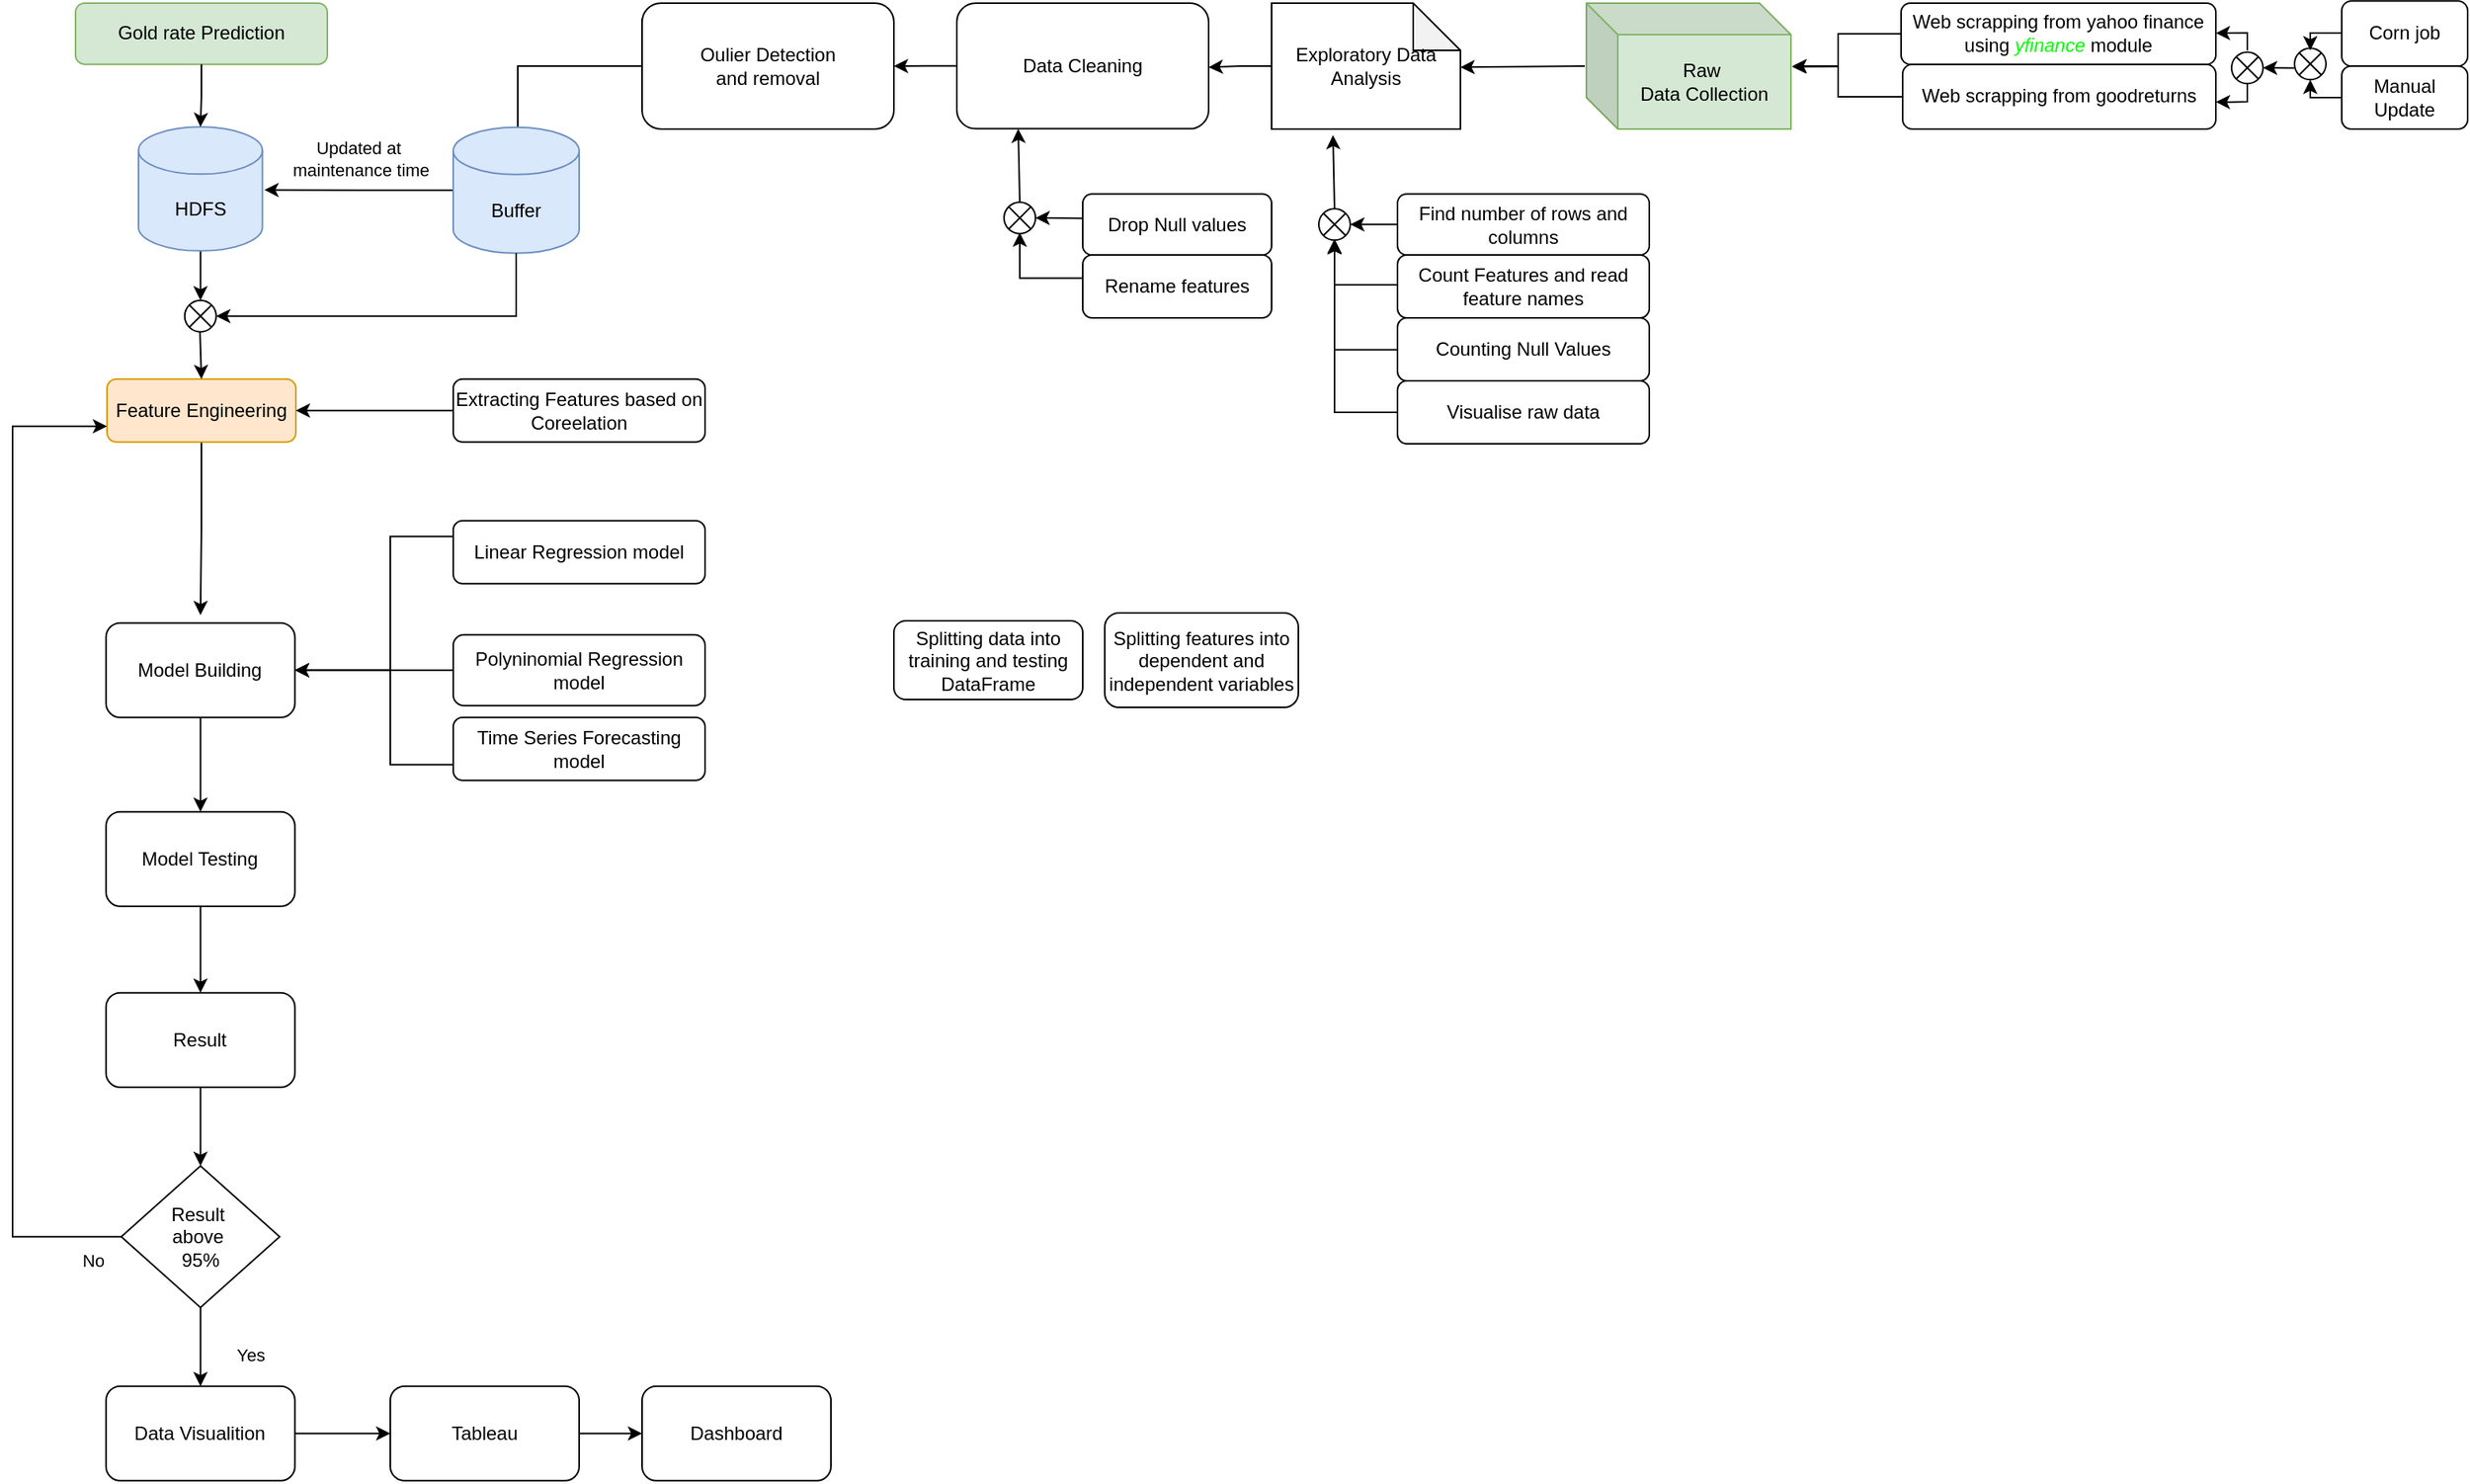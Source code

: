 <mxfile version="24.1.0" type="device">
  <diagram id="C5RBs43oDa-KdzZeNtuy" name="Page-1">
    <mxGraphModel dx="1381" dy="843" grid="1" gridSize="10" guides="1" tooltips="1" connect="1" arrows="1" fold="1" page="1" pageScale="1" pageWidth="827" pageHeight="1169" math="0" shadow="0">
      <root>
        <mxCell id="WIyWlLk6GJQsqaUBKTNV-0" />
        <mxCell id="WIyWlLk6GJQsqaUBKTNV-1" parent="WIyWlLk6GJQsqaUBKTNV-0" />
        <mxCell id="WIyWlLk6GJQsqaUBKTNV-3" value="Gold rate Prediction" style="rounded=1;whiteSpace=wrap;html=1;fontSize=12;glass=0;strokeWidth=1;shadow=0;fillColor=#d5e8d4;strokeColor=#82b366;" parent="WIyWlLk6GJQsqaUBKTNV-1" vertex="1">
          <mxGeometry x="80" y="40" width="160" height="38.87" as="geometry" />
        </mxCell>
        <mxCell id="WIyWlLk6GJQsqaUBKTNV-7" value="Web scrapping from&amp;nbsp;goodreturns" style="rounded=1;whiteSpace=wrap;html=1;fontSize=12;glass=0;strokeWidth=1;shadow=0;" parent="WIyWlLk6GJQsqaUBKTNV-1" vertex="1">
          <mxGeometry x="1241" y="78.88" width="199" height="41.12" as="geometry" />
        </mxCell>
        <mxCell id="45z9xxaqDZyugBGw1FdU-0" value="Web scrapping from yahoo finance using &lt;i&gt;&lt;font color=&quot;#00ff00&quot;&gt;yfinance&lt;/font&gt;&lt;/i&gt; module" style="rounded=1;whiteSpace=wrap;html=1;fontSize=12;glass=0;strokeWidth=1;shadow=0;" parent="WIyWlLk6GJQsqaUBKTNV-1" vertex="1">
          <mxGeometry x="1240" y="40" width="200" height="38.88" as="geometry" />
        </mxCell>
        <mxCell id="Lx_zCy60t3WamO-s119S-2" value="Raw&amp;nbsp;&lt;div&gt;Data Collection&lt;/div&gt;" style="shape=cube;whiteSpace=wrap;html=1;boundedLbl=1;backgroundOutline=1;darkOpacity=0.05;darkOpacity2=0.1;fillColor=#d5e8d4;strokeColor=#82b366;" parent="WIyWlLk6GJQsqaUBKTNV-1" vertex="1">
          <mxGeometry x="1040" y="40" width="130" height="80" as="geometry" />
        </mxCell>
        <mxCell id="f_Z9OUIoh-oaUNwtWdXr-1" style="edgeStyle=orthogonalEdgeStyle;rounded=0;orthogonalLoop=1;jettySize=auto;html=1;entryX=1;entryY=0.51;entryDx=0;entryDy=0;entryPerimeter=0;" parent="WIyWlLk6GJQsqaUBKTNV-1" source="Lx_zCy60t3WamO-s119S-3" target="Lx_zCy60t3WamO-s119S-6" edge="1">
          <mxGeometry relative="1" as="geometry">
            <mxPoint x="680" y="283.75" as="targetPoint" />
          </mxGeometry>
        </mxCell>
        <mxCell id="Lx_zCy60t3WamO-s119S-3" value="Exploratory Data Analysis" style="shape=note;whiteSpace=wrap;html=1;backgroundOutline=1;darkOpacity=0.05;" parent="WIyWlLk6GJQsqaUBKTNV-1" vertex="1">
          <mxGeometry x="840" y="40" width="120" height="80" as="geometry" />
        </mxCell>
        <mxCell id="f_Z9OUIoh-oaUNwtWdXr-3" style="edgeStyle=orthogonalEdgeStyle;rounded=0;orthogonalLoop=1;jettySize=auto;html=1;entryX=0.5;entryY=0;entryDx=0;entryDy=0;entryPerimeter=0;" parent="WIyWlLk6GJQsqaUBKTNV-1" source="Lx_zCy60t3WamO-s119S-4" target="fINDWyjsBGiu346TCF-v-44" edge="1">
          <mxGeometry relative="1" as="geometry">
            <mxPoint x="157.035" y="218.87" as="targetPoint" />
          </mxGeometry>
        </mxCell>
        <mxCell id="Lx_zCy60t3WamO-s119S-4" value="HDFS" style="shape=cylinder3;whiteSpace=wrap;html=1;boundedLbl=1;backgroundOutline=1;size=15;fillColor=#dae8fc;strokeColor=#6c8ebf;" parent="WIyWlLk6GJQsqaUBKTNV-1" vertex="1">
          <mxGeometry x="120" y="118.68" width="78.75" height="78.75" as="geometry" />
        </mxCell>
        <mxCell id="Lx_zCy60t3WamO-s119S-6" value="Data Cleaning" style="rounded=1;whiteSpace=wrap;html=1;" parent="WIyWlLk6GJQsqaUBKTNV-1" vertex="1">
          <mxGeometry x="640" y="40" width="160" height="79.81" as="geometry" />
        </mxCell>
        <mxCell id="f_Z9OUIoh-oaUNwtWdXr-5" style="edgeStyle=orthogonalEdgeStyle;rounded=0;orthogonalLoop=1;jettySize=auto;html=1;" parent="WIyWlLk6GJQsqaUBKTNV-1" source="Lx_zCy60t3WamO-s119S-7" edge="1">
          <mxGeometry relative="1" as="geometry">
            <mxPoint x="159.38" y="428.87" as="targetPoint" />
          </mxGeometry>
        </mxCell>
        <mxCell id="Lx_zCy60t3WamO-s119S-7" value="Feature Engineering" style="rounded=1;whiteSpace=wrap;html=1;fillColor=#ffe6cc;strokeColor=#d79b00;" parent="WIyWlLk6GJQsqaUBKTNV-1" vertex="1">
          <mxGeometry x="100" y="278.87" width="120" height="40" as="geometry" />
        </mxCell>
        <mxCell id="207AoXYVHsI5x0lg2Cva-0" style="edgeStyle=orthogonalEdgeStyle;rounded=0;orthogonalLoop=1;jettySize=auto;html=1;entryX=0.5;entryY=0;entryDx=0;entryDy=0;" parent="WIyWlLk6GJQsqaUBKTNV-1" source="Lx_zCy60t3WamO-s119S-8" target="Lx_zCy60t3WamO-s119S-12" edge="1">
          <mxGeometry relative="1" as="geometry" />
        </mxCell>
        <mxCell id="Lx_zCy60t3WamO-s119S-8" value="Model Building" style="rounded=1;whiteSpace=wrap;html=1;" parent="WIyWlLk6GJQsqaUBKTNV-1" vertex="1">
          <mxGeometry x="99.38" y="433.87" width="120" height="60" as="geometry" />
        </mxCell>
        <mxCell id="f_Z9OUIoh-oaUNwtWdXr-6" style="edgeStyle=orthogonalEdgeStyle;rounded=0;orthogonalLoop=1;jettySize=auto;html=1;entryX=1;entryY=0.5;entryDx=0;entryDy=0;" parent="WIyWlLk6GJQsqaUBKTNV-1" source="Lx_zCy60t3WamO-s119S-9" target="Lx_zCy60t3WamO-s119S-8" edge="1">
          <mxGeometry relative="1" as="geometry">
            <Array as="points">
              <mxPoint x="280" y="378.87" />
              <mxPoint x="280" y="463.87" />
            </Array>
          </mxGeometry>
        </mxCell>
        <mxCell id="Lx_zCy60t3WamO-s119S-9" value="Linear Regression model" style="rounded=1;whiteSpace=wrap;html=1;" parent="WIyWlLk6GJQsqaUBKTNV-1" vertex="1">
          <mxGeometry x="320" y="368.87" width="160" height="40" as="geometry" />
        </mxCell>
        <mxCell id="f_Z9OUIoh-oaUNwtWdXr-8" style="edgeStyle=orthogonalEdgeStyle;rounded=0;orthogonalLoop=1;jettySize=auto;html=1;entryX=1;entryY=0.5;entryDx=0;entryDy=0;" parent="WIyWlLk6GJQsqaUBKTNV-1" source="Lx_zCy60t3WamO-s119S-10" target="Lx_zCy60t3WamO-s119S-8" edge="1">
          <mxGeometry relative="1" as="geometry" />
        </mxCell>
        <mxCell id="Lx_zCy60t3WamO-s119S-10" value="Polyninomial Regression model" style="rounded=1;whiteSpace=wrap;html=1;" parent="WIyWlLk6GJQsqaUBKTNV-1" vertex="1">
          <mxGeometry x="320" y="441.37" width="160" height="45" as="geometry" />
        </mxCell>
        <mxCell id="f_Z9OUIoh-oaUNwtWdXr-9" style="edgeStyle=orthogonalEdgeStyle;rounded=0;orthogonalLoop=1;jettySize=auto;html=1;entryX=1;entryY=0.5;entryDx=0;entryDy=0;" parent="WIyWlLk6GJQsqaUBKTNV-1" source="Lx_zCy60t3WamO-s119S-11" target="Lx_zCy60t3WamO-s119S-8" edge="1">
          <mxGeometry relative="1" as="geometry">
            <Array as="points">
              <mxPoint x="280" y="523.87" />
              <mxPoint x="280" y="463.87" />
            </Array>
          </mxGeometry>
        </mxCell>
        <mxCell id="Lx_zCy60t3WamO-s119S-11" value="Time Series F&lt;span style=&quot;background-color: initial;&quot;&gt;orecasting model&lt;/span&gt;" style="rounded=1;whiteSpace=wrap;html=1;" parent="WIyWlLk6GJQsqaUBKTNV-1" vertex="1">
          <mxGeometry x="320" y="493.87" width="160" height="40" as="geometry" />
        </mxCell>
        <mxCell id="207AoXYVHsI5x0lg2Cva-2" style="edgeStyle=orthogonalEdgeStyle;rounded=0;orthogonalLoop=1;jettySize=auto;html=1;entryX=0.5;entryY=0;entryDx=0;entryDy=0;" parent="WIyWlLk6GJQsqaUBKTNV-1" source="Lx_zCy60t3WamO-s119S-12" target="Lx_zCy60t3WamO-s119S-13" edge="1">
          <mxGeometry relative="1" as="geometry" />
        </mxCell>
        <mxCell id="Lx_zCy60t3WamO-s119S-12" value="Model Testing" style="rounded=1;whiteSpace=wrap;html=1;" parent="WIyWlLk6GJQsqaUBKTNV-1" vertex="1">
          <mxGeometry x="99.38" y="553.87" width="120" height="60" as="geometry" />
        </mxCell>
        <mxCell id="207AoXYVHsI5x0lg2Cva-3" style="edgeStyle=orthogonalEdgeStyle;rounded=0;orthogonalLoop=1;jettySize=auto;html=1;entryX=0.5;entryY=0;entryDx=0;entryDy=0;" parent="WIyWlLk6GJQsqaUBKTNV-1" source="Lx_zCy60t3WamO-s119S-13" target="Lx_zCy60t3WamO-s119S-14" edge="1">
          <mxGeometry relative="1" as="geometry" />
        </mxCell>
        <mxCell id="Lx_zCy60t3WamO-s119S-13" value="Result" style="rounded=1;whiteSpace=wrap;html=1;" parent="WIyWlLk6GJQsqaUBKTNV-1" vertex="1">
          <mxGeometry x="99.38" y="668.87" width="120" height="60" as="geometry" />
        </mxCell>
        <mxCell id="207AoXYVHsI5x0lg2Cva-4" style="edgeStyle=orthogonalEdgeStyle;rounded=0;orthogonalLoop=1;jettySize=auto;html=1;entryX=0.5;entryY=0;entryDx=0;entryDy=0;" parent="WIyWlLk6GJQsqaUBKTNV-1" source="Lx_zCy60t3WamO-s119S-14" target="Lx_zCy60t3WamO-s119S-15" edge="1">
          <mxGeometry relative="1" as="geometry" />
        </mxCell>
        <mxCell id="207AoXYVHsI5x0lg2Cva-9" value="No" style="edgeLabel;html=1;align=center;verticalAlign=middle;resizable=0;points=[];" parent="207AoXYVHsI5x0lg2Cva-4" vertex="1" connectable="0">
          <mxGeometry x="-0.096" y="-1" relative="1" as="geometry">
            <mxPoint x="-68" y="-53" as="offset" />
          </mxGeometry>
        </mxCell>
        <mxCell id="207AoXYVHsI5x0lg2Cva-6" style="edgeStyle=orthogonalEdgeStyle;rounded=0;orthogonalLoop=1;jettySize=auto;html=1;" parent="WIyWlLk6GJQsqaUBKTNV-1" edge="1">
          <mxGeometry relative="1" as="geometry">
            <Array as="points">
              <mxPoint x="40" y="824" />
              <mxPoint x="40" y="309" />
            </Array>
            <mxPoint x="119.07" y="823.87" as="sourcePoint" />
            <mxPoint x="100" y="308.87" as="targetPoint" />
          </mxGeometry>
        </mxCell>
        <mxCell id="Lx_zCy60t3WamO-s119S-14" value="Result&amp;nbsp;&lt;div&gt;above&amp;nbsp;&lt;/div&gt;&lt;div&gt;95%&lt;/div&gt;" style="rhombus;whiteSpace=wrap;html=1;" parent="WIyWlLk6GJQsqaUBKTNV-1" vertex="1">
          <mxGeometry x="109.07" y="778.87" width="100.62" height="90" as="geometry" />
        </mxCell>
        <mxCell id="fINDWyjsBGiu346TCF-v-46" style="edgeStyle=orthogonalEdgeStyle;rounded=0;orthogonalLoop=1;jettySize=auto;html=1;exitX=1;exitY=0.5;exitDx=0;exitDy=0;entryX=0;entryY=0.5;entryDx=0;entryDy=0;" parent="WIyWlLk6GJQsqaUBKTNV-1" source="Lx_zCy60t3WamO-s119S-15" target="Bs1DXFhn0Ka5rFbyzfk1-0" edge="1">
          <mxGeometry relative="1" as="geometry" />
        </mxCell>
        <mxCell id="Lx_zCy60t3WamO-s119S-15" value="Data Visualition" style="rounded=1;whiteSpace=wrap;html=1;" parent="WIyWlLk6GJQsqaUBKTNV-1" vertex="1">
          <mxGeometry x="99.38" y="918.87" width="120" height="60" as="geometry" />
        </mxCell>
        <mxCell id="Lx_zCy60t3WamO-s119S-16" value="Dashboard" style="rounded=1;whiteSpace=wrap;html=1;" parent="WIyWlLk6GJQsqaUBKTNV-1" vertex="1">
          <mxGeometry x="440" y="918.87" width="120" height="60" as="geometry" />
        </mxCell>
        <mxCell id="fINDWyjsBGiu346TCF-v-47" style="edgeStyle=orthogonalEdgeStyle;rounded=0;orthogonalLoop=1;jettySize=auto;html=1;exitX=1;exitY=0.5;exitDx=0;exitDy=0;" parent="WIyWlLk6GJQsqaUBKTNV-1" source="Bs1DXFhn0Ka5rFbyzfk1-0" target="Lx_zCy60t3WamO-s119S-16" edge="1">
          <mxGeometry relative="1" as="geometry" />
        </mxCell>
        <mxCell id="Bs1DXFhn0Ka5rFbyzfk1-0" value="Tableau" style="rounded=1;whiteSpace=wrap;html=1;" parent="WIyWlLk6GJQsqaUBKTNV-1" vertex="1">
          <mxGeometry x="280" y="918.87" width="120" height="60" as="geometry" />
        </mxCell>
        <mxCell id="f_Z9OUIoh-oaUNwtWdXr-2" style="edgeStyle=orthogonalEdgeStyle;rounded=0;orthogonalLoop=1;jettySize=auto;html=1;entryX=1;entryY=0.5;entryDx=0;entryDy=0;entryPerimeter=0;" parent="WIyWlLk6GJQsqaUBKTNV-1" edge="1">
          <mxGeometry relative="1" as="geometry">
            <mxPoint x="440" y="50" as="sourcePoint" />
            <mxPoint x="360" y="130" as="targetPoint" />
            <Array as="points">
              <mxPoint x="440" y="80" />
              <mxPoint x="361" y="80" />
            </Array>
          </mxGeometry>
        </mxCell>
        <mxCell id="f_Z9OUIoh-oaUNwtWdXr-4" style="edgeStyle=orthogonalEdgeStyle;rounded=0;orthogonalLoop=1;jettySize=auto;html=1;entryX=0.5;entryY=0;entryDx=0;entryDy=0;entryPerimeter=0;" parent="WIyWlLk6GJQsqaUBKTNV-1" source="WIyWlLk6GJQsqaUBKTNV-3" target="Lx_zCy60t3WamO-s119S-4" edge="1">
          <mxGeometry relative="1" as="geometry">
            <mxPoint x="250" y="128.87" as="targetPoint" />
          </mxGeometry>
        </mxCell>
        <mxCell id="f_Z9OUIoh-oaUNwtWdXr-17" style="edgeStyle=orthogonalEdgeStyle;rounded=0;orthogonalLoop=1;jettySize=auto;html=1;" parent="WIyWlLk6GJQsqaUBKTNV-1" source="f_Z9OUIoh-oaUNwtWdXr-10" target="Lx_zCy60t3WamO-s119S-7" edge="1">
          <mxGeometry relative="1" as="geometry" />
        </mxCell>
        <mxCell id="f_Z9OUIoh-oaUNwtWdXr-10" value="Extracting Features based on Coreelation" style="rounded=1;whiteSpace=wrap;html=1;" parent="WIyWlLk6GJQsqaUBKTNV-1" vertex="1">
          <mxGeometry x="320" y="278.87" width="160" height="40" as="geometry" />
        </mxCell>
        <mxCell id="f_Z9OUIoh-oaUNwtWdXr-16" style="edgeStyle=orthogonalEdgeStyle;rounded=0;orthogonalLoop=1;jettySize=auto;html=1;entryX=1.005;entryY=0.504;entryDx=0;entryDy=0;entryPerimeter=0;" parent="WIyWlLk6GJQsqaUBKTNV-1" source="45z9xxaqDZyugBGw1FdU-0" target="Lx_zCy60t3WamO-s119S-2" edge="1">
          <mxGeometry relative="1" as="geometry">
            <Array as="points">
              <mxPoint x="1200" y="59" />
              <mxPoint x="1200" y="80" />
            </Array>
          </mxGeometry>
        </mxCell>
        <mxCell id="f_Z9OUIoh-oaUNwtWdXr-18" style="edgeStyle=orthogonalEdgeStyle;rounded=0;orthogonalLoop=1;jettySize=auto;html=1;entryX=1.008;entryY=0.5;entryDx=0;entryDy=0;entryPerimeter=0;" parent="WIyWlLk6GJQsqaUBKTNV-1" source="WIyWlLk6GJQsqaUBKTNV-7" target="Lx_zCy60t3WamO-s119S-2" edge="1">
          <mxGeometry relative="1" as="geometry">
            <mxPoint x="1170" y="86" as="targetPoint" />
            <Array as="points">
              <mxPoint x="1200" y="99" />
              <mxPoint x="1200" y="80" />
            </Array>
          </mxGeometry>
        </mxCell>
        <mxCell id="f_Z9OUIoh-oaUNwtWdXr-19" value="Counting Null Values" style="rounded=1;whiteSpace=wrap;html=1;fontSize=12;glass=0;strokeWidth=1;shadow=0;" parent="WIyWlLk6GJQsqaUBKTNV-1" vertex="1">
          <mxGeometry x="920" y="240" width="160" height="40" as="geometry" />
        </mxCell>
        <mxCell id="f_Z9OUIoh-oaUNwtWdXr-20" value="Count Features and read feature names" style="rounded=1;whiteSpace=wrap;html=1;fontSize=12;glass=0;strokeWidth=1;shadow=0;" parent="WIyWlLk6GJQsqaUBKTNV-1" vertex="1">
          <mxGeometry x="920" y="200" width="160" height="40" as="geometry" />
        </mxCell>
        <mxCell id="f_Z9OUIoh-oaUNwtWdXr-22" value="Find number of rows and columns" style="rounded=1;whiteSpace=wrap;html=1;fontSize=12;glass=0;strokeWidth=1;shadow=0;" parent="WIyWlLk6GJQsqaUBKTNV-1" vertex="1">
          <mxGeometry x="920" y="161.25" width="160" height="38.75" as="geometry" />
        </mxCell>
        <mxCell id="f_Z9OUIoh-oaUNwtWdXr-23" value="Visualise raw data" style="rounded=1;whiteSpace=wrap;html=1;fontSize=12;glass=0;strokeWidth=1;shadow=0;" parent="WIyWlLk6GJQsqaUBKTNV-1" vertex="1">
          <mxGeometry x="920" y="280" width="160" height="40" as="geometry" />
        </mxCell>
        <mxCell id="f_Z9OUIoh-oaUNwtWdXr-30" value="Drop Null values" style="rounded=1;whiteSpace=wrap;html=1;" parent="WIyWlLk6GJQsqaUBKTNV-1" vertex="1">
          <mxGeometry x="720" y="161.26" width="120" height="38.74" as="geometry" />
        </mxCell>
        <mxCell id="f_Z9OUIoh-oaUNwtWdXr-31" value="Rename features" style="rounded=1;whiteSpace=wrap;html=1;" parent="WIyWlLk6GJQsqaUBKTNV-1" vertex="1">
          <mxGeometry x="720" y="200" width="120" height="40" as="geometry" />
        </mxCell>
        <mxCell id="207AoXYVHsI5x0lg2Cva-10" value="Yes" style="edgeLabel;html=1;align=center;verticalAlign=middle;resizable=0;points=[];" parent="WIyWlLk6GJQsqaUBKTNV-1" vertex="1" connectable="0">
          <mxGeometry x="190.38" y="898.67" as="geometry" />
        </mxCell>
        <mxCell id="207AoXYVHsI5x0lg2Cva-11" value="Splitting features into dependent and independent variables" style="rounded=1;whiteSpace=wrap;html=1;" parent="WIyWlLk6GJQsqaUBKTNV-1" vertex="1">
          <mxGeometry x="734" y="427.5" width="123" height="60" as="geometry" />
        </mxCell>
        <mxCell id="207AoXYVHsI5x0lg2Cva-12" value="Splitting data into training and testing DataFrame" style="rounded=1;whiteSpace=wrap;html=1;" parent="WIyWlLk6GJQsqaUBKTNV-1" vertex="1">
          <mxGeometry x="600" y="432.5" width="120" height="50" as="geometry" />
        </mxCell>
        <mxCell id="fINDWyjsBGiu346TCF-v-8" style="edgeStyle=orthogonalEdgeStyle;rounded=0;orthogonalLoop=1;jettySize=auto;html=1;" parent="WIyWlLk6GJQsqaUBKTNV-1" source="fINDWyjsBGiu346TCF-v-1" edge="1">
          <mxGeometry relative="1" as="geometry">
            <mxPoint x="200" y="158.68" as="targetPoint" />
          </mxGeometry>
        </mxCell>
        <mxCell id="fINDWyjsBGiu346TCF-v-48" value="Updated at&amp;nbsp;&lt;div&gt;maintenance time&lt;/div&gt;" style="edgeLabel;html=1;align=center;verticalAlign=middle;resizable=0;points=[];" parent="fINDWyjsBGiu346TCF-v-8" vertex="1" connectable="0">
          <mxGeometry x="0.062" y="2" relative="1" as="geometry">
            <mxPoint x="4" y="-22" as="offset" />
          </mxGeometry>
        </mxCell>
        <mxCell id="fINDWyjsBGiu346TCF-v-1" value="&lt;div&gt;&lt;span style=&quot;background-color: initial;&quot;&gt;Buffer&lt;/span&gt;&lt;br&gt;&lt;/div&gt;" style="shape=cylinder3;whiteSpace=wrap;html=1;boundedLbl=1;backgroundOutline=1;size=15;fillColor=#dae8fc;strokeColor=#6c8ebf;" parent="WIyWlLk6GJQsqaUBKTNV-1" vertex="1">
          <mxGeometry x="320" y="118.87" width="80" height="80" as="geometry" />
        </mxCell>
        <mxCell id="fINDWyjsBGiu346TCF-v-11" value="" style="endArrow=classic;html=1;rounded=0;exitX=0.5;exitY=1;exitDx=0;exitDy=0;exitPerimeter=0;entryX=1;entryY=0.5;entryDx=0;entryDy=0;entryPerimeter=0;" parent="WIyWlLk6GJQsqaUBKTNV-1" source="fINDWyjsBGiu346TCF-v-1" target="fINDWyjsBGiu346TCF-v-44" edge="1">
          <mxGeometry width="50" height="50" relative="1" as="geometry">
            <mxPoint x="249.07" y="357.62" as="sourcePoint" />
            <mxPoint x="170" y="228.87" as="targetPoint" />
            <Array as="points">
              <mxPoint x="360" y="238.87" />
            </Array>
          </mxGeometry>
        </mxCell>
        <mxCell id="fINDWyjsBGiu346TCF-v-12" value="" style="endArrow=classic;html=1;rounded=0;" parent="WIyWlLk6GJQsqaUBKTNV-1" edge="1">
          <mxGeometry width="50" height="50" relative="1" as="geometry">
            <mxPoint x="159.07" y="248.87" as="sourcePoint" />
            <mxPoint x="160" y="278.87" as="targetPoint" />
          </mxGeometry>
        </mxCell>
        <mxCell id="fINDWyjsBGiu346TCF-v-13" value="Corn job" style="rounded=1;whiteSpace=wrap;html=1;" parent="WIyWlLk6GJQsqaUBKTNV-1" vertex="1">
          <mxGeometry x="1520" y="38.63" width="80" height="41.37" as="geometry" />
        </mxCell>
        <mxCell id="fINDWyjsBGiu346TCF-v-14" value="Manual Update" style="rounded=1;whiteSpace=wrap;html=1;" parent="WIyWlLk6GJQsqaUBKTNV-1" vertex="1">
          <mxGeometry x="1520" y="80" width="80" height="40" as="geometry" />
        </mxCell>
        <mxCell id="fINDWyjsBGiu346TCF-v-15" value="" style="verticalLabelPosition=bottom;verticalAlign=top;html=1;shape=mxgraph.flowchart.or;" parent="WIyWlLk6GJQsqaUBKTNV-1" vertex="1">
          <mxGeometry x="1490" y="68.63" width="20" height="20" as="geometry" />
        </mxCell>
        <mxCell id="fINDWyjsBGiu346TCF-v-20" value="" style="verticalLabelPosition=bottom;verticalAlign=top;html=1;shape=mxgraph.flowchart.or;" parent="WIyWlLk6GJQsqaUBKTNV-1" vertex="1">
          <mxGeometry x="1450" y="71.13" width="20" height="20" as="geometry" />
        </mxCell>
        <mxCell id="fINDWyjsBGiu346TCF-v-21" value="" style="endArrow=classic;html=1;rounded=0;entryX=1;entryY=0.5;entryDx=0;entryDy=0;entryPerimeter=0;exitX=-0.008;exitY=0.631;exitDx=0;exitDy=0;exitPerimeter=0;" parent="WIyWlLk6GJQsqaUBKTNV-1" source="fINDWyjsBGiu346TCF-v-15" target="fINDWyjsBGiu346TCF-v-20" edge="1">
          <mxGeometry width="50" height="50" relative="1" as="geometry">
            <mxPoint x="1480" y="139.88" as="sourcePoint" />
            <mxPoint x="1530" y="89.88" as="targetPoint" />
          </mxGeometry>
        </mxCell>
        <mxCell id="fINDWyjsBGiu346TCF-v-22" value="" style="endArrow=classic;html=1;rounded=0;entryX=1;entryY=0.5;entryDx=0;entryDy=0;entryPerimeter=0;" parent="WIyWlLk6GJQsqaUBKTNV-1" edge="1">
          <mxGeometry width="50" height="50" relative="1" as="geometry">
            <mxPoint x="1460" y="70" as="sourcePoint" />
            <mxPoint x="1440" y="59.05" as="targetPoint" />
            <Array as="points">
              <mxPoint x="1460" y="58.88" />
            </Array>
          </mxGeometry>
        </mxCell>
        <mxCell id="fINDWyjsBGiu346TCF-v-23" value="" style="endArrow=classic;html=1;rounded=0;entryX=1;entryY=0.5;entryDx=0;entryDy=0;entryPerimeter=0;exitX=0.5;exitY=1;exitDx=0;exitDy=0;exitPerimeter=0;" parent="WIyWlLk6GJQsqaUBKTNV-1" source="fINDWyjsBGiu346TCF-v-20" edge="1">
          <mxGeometry width="50" height="50" relative="1" as="geometry">
            <mxPoint x="1460" y="122.63" as="sourcePoint" />
            <mxPoint x="1440" y="102.8" as="targetPoint" />
            <Array as="points">
              <mxPoint x="1460" y="102.63" />
              <mxPoint x="1450" y="102.88" />
            </Array>
          </mxGeometry>
        </mxCell>
        <mxCell id="fINDWyjsBGiu346TCF-v-25" value="" style="endArrow=classic;html=1;rounded=0;entryX=1;entryY=0.509;entryDx=0;entryDy=0;entryPerimeter=0;" parent="WIyWlLk6GJQsqaUBKTNV-1" target="Lx_zCy60t3WamO-s119S-3" edge="1">
          <mxGeometry width="50" height="50" relative="1" as="geometry">
            <mxPoint x="1039" y="80" as="sourcePoint" />
            <mxPoint x="820" y="240" as="targetPoint" />
          </mxGeometry>
        </mxCell>
        <mxCell id="fINDWyjsBGiu346TCF-v-26" value="" style="verticalLabelPosition=bottom;verticalAlign=top;html=1;shape=mxgraph.flowchart.or;" parent="WIyWlLk6GJQsqaUBKTNV-1" vertex="1">
          <mxGeometry x="870" y="170.63" width="20" height="20" as="geometry" />
        </mxCell>
        <mxCell id="fINDWyjsBGiu346TCF-v-27" value="" style="endArrow=classic;html=1;rounded=0;entryX=0.325;entryY=1.048;entryDx=0;entryDy=0;entryPerimeter=0;exitX=0.5;exitY=0;exitDx=0;exitDy=0;exitPerimeter=0;" parent="WIyWlLk6GJQsqaUBKTNV-1" source="fINDWyjsBGiu346TCF-v-26" target="Lx_zCy60t3WamO-s119S-3" edge="1">
          <mxGeometry width="50" height="50" relative="1" as="geometry">
            <mxPoint x="930" y="290" as="sourcePoint" />
            <mxPoint x="980" y="240" as="targetPoint" />
          </mxGeometry>
        </mxCell>
        <mxCell id="fINDWyjsBGiu346TCF-v-28" value="" style="endArrow=classic;html=1;rounded=0;entryX=1;entryY=0.5;entryDx=0;entryDy=0;entryPerimeter=0;exitX=0;exitY=0.5;exitDx=0;exitDy=0;" parent="WIyWlLk6GJQsqaUBKTNV-1" source="f_Z9OUIoh-oaUNwtWdXr-22" target="fINDWyjsBGiu346TCF-v-26" edge="1">
          <mxGeometry width="50" height="50" relative="1" as="geometry">
            <mxPoint x="930" y="290" as="sourcePoint" />
            <mxPoint x="980" y="240" as="targetPoint" />
          </mxGeometry>
        </mxCell>
        <mxCell id="fINDWyjsBGiu346TCF-v-29" value="" style="endArrow=classic;html=1;rounded=0;entryX=0.5;entryY=1;entryDx=0;entryDy=0;entryPerimeter=0;exitX=0;exitY=0.5;exitDx=0;exitDy=0;" parent="WIyWlLk6GJQsqaUBKTNV-1" source="f_Z9OUIoh-oaUNwtWdXr-23" target="fINDWyjsBGiu346TCF-v-26" edge="1">
          <mxGeometry width="50" height="50" relative="1" as="geometry">
            <mxPoint x="930" y="290" as="sourcePoint" />
            <mxPoint x="980" y="240" as="targetPoint" />
            <Array as="points">
              <mxPoint x="880" y="300" />
            </Array>
          </mxGeometry>
        </mxCell>
        <mxCell id="fINDWyjsBGiu346TCF-v-30" value="" style="endArrow=classic;html=1;rounded=0;exitX=0;exitY=0.5;exitDx=0;exitDy=0;" parent="WIyWlLk6GJQsqaUBKTNV-1" edge="1">
          <mxGeometry width="50" height="50" relative="1" as="geometry">
            <mxPoint x="920" y="260.25" as="sourcePoint" />
            <mxPoint x="880" y="190" as="targetPoint" />
            <Array as="points">
              <mxPoint x="880" y="260.25" />
            </Array>
          </mxGeometry>
        </mxCell>
        <mxCell id="fINDWyjsBGiu346TCF-v-31" value="" style="endArrow=classic;html=1;rounded=0;exitX=0;exitY=0.5;exitDx=0;exitDy=0;" parent="WIyWlLk6GJQsqaUBKTNV-1" edge="1">
          <mxGeometry width="50" height="50" relative="1" as="geometry">
            <mxPoint x="920" y="219" as="sourcePoint" />
            <mxPoint x="880" y="190" as="targetPoint" />
            <Array as="points">
              <mxPoint x="880" y="219" />
            </Array>
          </mxGeometry>
        </mxCell>
        <mxCell id="fINDWyjsBGiu346TCF-v-32" value="" style="verticalLabelPosition=bottom;verticalAlign=top;html=1;shape=mxgraph.flowchart.or;" parent="WIyWlLk6GJQsqaUBKTNV-1" vertex="1">
          <mxGeometry x="670" y="166.44" width="20" height="20" as="geometry" />
        </mxCell>
        <mxCell id="fINDWyjsBGiu346TCF-v-33" value="" style="endArrow=classic;html=1;rounded=0;entryX=0.325;entryY=1.048;entryDx=0;entryDy=0;entryPerimeter=0;exitX=0.5;exitY=0;exitDx=0;exitDy=0;exitPerimeter=0;" parent="WIyWlLk6GJQsqaUBKTNV-1" source="fINDWyjsBGiu346TCF-v-32" edge="1">
          <mxGeometry width="50" height="50" relative="1" as="geometry">
            <mxPoint x="730" y="285.81" as="sourcePoint" />
            <mxPoint x="679" y="119.81" as="targetPoint" />
          </mxGeometry>
        </mxCell>
        <mxCell id="fINDWyjsBGiu346TCF-v-34" value="" style="endArrow=classic;html=1;rounded=0;entryX=1;entryY=0.5;entryDx=0;entryDy=0;entryPerimeter=0;exitX=0;exitY=0.5;exitDx=0;exitDy=0;" parent="WIyWlLk6GJQsqaUBKTNV-1" target="fINDWyjsBGiu346TCF-v-32" edge="1">
          <mxGeometry width="50" height="50" relative="1" as="geometry">
            <mxPoint x="720" y="176.81" as="sourcePoint" />
            <mxPoint x="780" y="235.81" as="targetPoint" />
          </mxGeometry>
        </mxCell>
        <mxCell id="fINDWyjsBGiu346TCF-v-35" value="" style="endArrow=classic;html=1;rounded=0;exitX=0;exitY=0.5;exitDx=0;exitDy=0;" parent="WIyWlLk6GJQsqaUBKTNV-1" edge="1">
          <mxGeometry width="50" height="50" relative="1" as="geometry">
            <mxPoint x="720" y="214.81" as="sourcePoint" />
            <mxPoint x="680" y="185.81" as="targetPoint" />
            <Array as="points">
              <mxPoint x="680" y="214.81" />
            </Array>
          </mxGeometry>
        </mxCell>
        <mxCell id="fINDWyjsBGiu346TCF-v-37" value="" style="edgeStyle=orthogonalEdgeStyle;rounded=0;orthogonalLoop=1;jettySize=auto;html=1;entryX=1;entryY=0.5;entryDx=0;entryDy=0;entryPerimeter=0;" parent="WIyWlLk6GJQsqaUBKTNV-1" source="Lx_zCy60t3WamO-s119S-6" target="fINDWyjsBGiu346TCF-v-36" edge="1">
          <mxGeometry relative="1" as="geometry">
            <mxPoint x="640" y="81" as="sourcePoint" />
            <mxPoint x="320" y="201" as="targetPoint" />
          </mxGeometry>
        </mxCell>
        <mxCell id="fINDWyjsBGiu346TCF-v-36" value="Oulier Detection&lt;div&gt;and removal&lt;/div&gt;" style="rounded=1;whiteSpace=wrap;html=1;" parent="WIyWlLk6GJQsqaUBKTNV-1" vertex="1">
          <mxGeometry x="440" y="40" width="160" height="80" as="geometry" />
        </mxCell>
        <mxCell id="fINDWyjsBGiu346TCF-v-40" value="" style="endArrow=classic;html=1;rounded=0;exitX=0;exitY=0.5;exitDx=0;exitDy=0;entryX=0.5;entryY=1;entryDx=0;entryDy=0;entryPerimeter=0;" parent="WIyWlLk6GJQsqaUBKTNV-1" source="fINDWyjsBGiu346TCF-v-14" target="fINDWyjsBGiu346TCF-v-15" edge="1">
          <mxGeometry width="50" height="50" relative="1" as="geometry">
            <mxPoint x="1520.0" y="98.67" as="sourcePoint" />
            <mxPoint x="1500" y="90" as="targetPoint" />
            <Array as="points">
              <mxPoint x="1500" y="100" />
            </Array>
          </mxGeometry>
        </mxCell>
        <mxCell id="fINDWyjsBGiu346TCF-v-41" value="" style="endArrow=classic;html=1;rounded=0;exitX=0;exitY=0.5;exitDx=0;exitDy=0;" parent="WIyWlLk6GJQsqaUBKTNV-1" edge="1">
          <mxGeometry width="50" height="50" relative="1" as="geometry">
            <mxPoint x="1520" y="59.01" as="sourcePoint" />
            <mxPoint x="1500" y="70" as="targetPoint" />
            <Array as="points">
              <mxPoint x="1500" y="59.01" />
            </Array>
          </mxGeometry>
        </mxCell>
        <mxCell id="fINDWyjsBGiu346TCF-v-44" value="" style="verticalLabelPosition=bottom;verticalAlign=top;html=1;shape=mxgraph.flowchart.or;" parent="WIyWlLk6GJQsqaUBKTNV-1" vertex="1">
          <mxGeometry x="149.37" y="228.87" width="20" height="20" as="geometry" />
        </mxCell>
      </root>
    </mxGraphModel>
  </diagram>
</mxfile>
